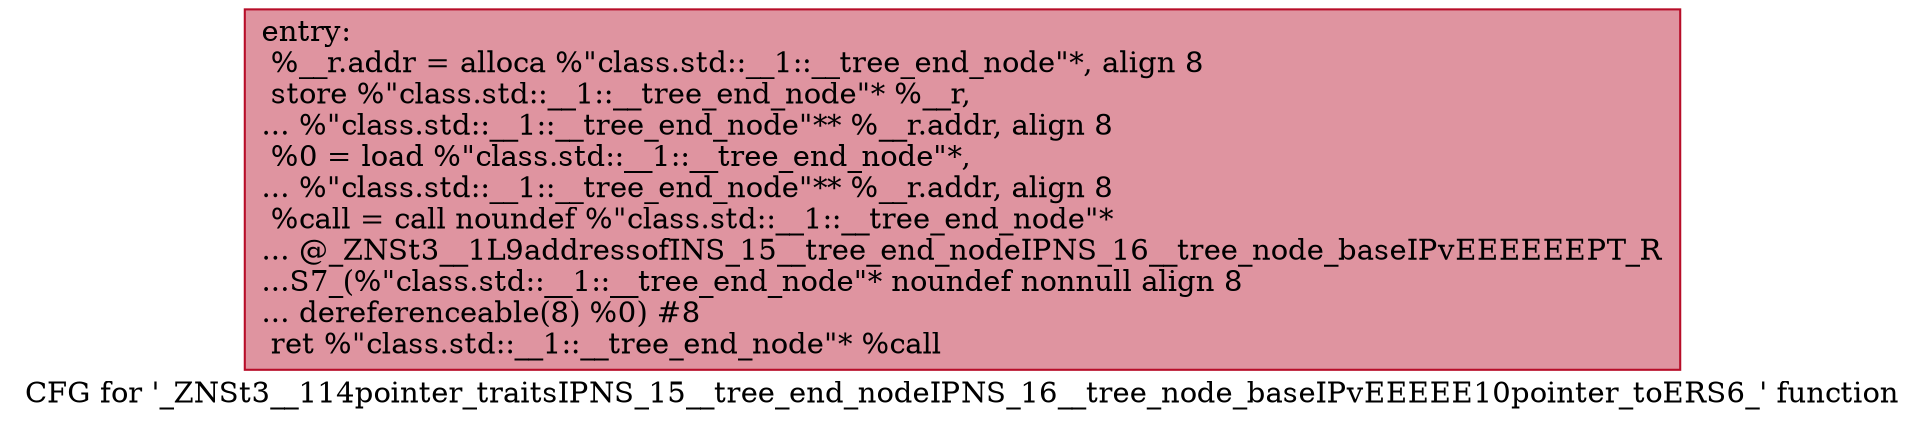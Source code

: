 digraph "CFG for '_ZNSt3__114pointer_traitsIPNS_15__tree_end_nodeIPNS_16__tree_node_baseIPvEEEEE10pointer_toERS6_' function" {
	label="CFG for '_ZNSt3__114pointer_traitsIPNS_15__tree_end_nodeIPNS_16__tree_node_baseIPvEEEEE10pointer_toERS6_' function";

	Node0x600002550d40 [shape=record,color="#b70d28ff", style=filled, fillcolor="#b70d2870",label="{entry:\l  %__r.addr = alloca %\"class.std::__1::__tree_end_node\"*, align 8\l  store %\"class.std::__1::__tree_end_node\"* %__r,\l... %\"class.std::__1::__tree_end_node\"** %__r.addr, align 8\l  %0 = load %\"class.std::__1::__tree_end_node\"*,\l... %\"class.std::__1::__tree_end_node\"** %__r.addr, align 8\l  %call = call noundef %\"class.std::__1::__tree_end_node\"*\l... @_ZNSt3__1L9addressofINS_15__tree_end_nodeIPNS_16__tree_node_baseIPvEEEEEEPT_R\l...S7_(%\"class.std::__1::__tree_end_node\"* noundef nonnull align 8\l... dereferenceable(8) %0) #8\l  ret %\"class.std::__1::__tree_end_node\"* %call\l}"];
}
